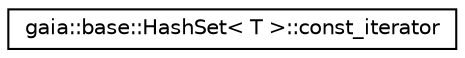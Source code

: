 digraph G
{
  edge [fontname="Helvetica",fontsize="10",labelfontname="Helvetica",labelfontsize="10"];
  node [fontname="Helvetica",fontsize="10",shape=record];
  rankdir=LR;
  Node1 [label="gaia::base::HashSet\< T \>::const_iterator",height=0.2,width=0.4,color="black", fillcolor="white", style="filled",URL="$d1/dff/classgaia_1_1base_1_1_hash_set_1_1const__iterator.html",tooltip="Implements const iterator for hashset."];
}

